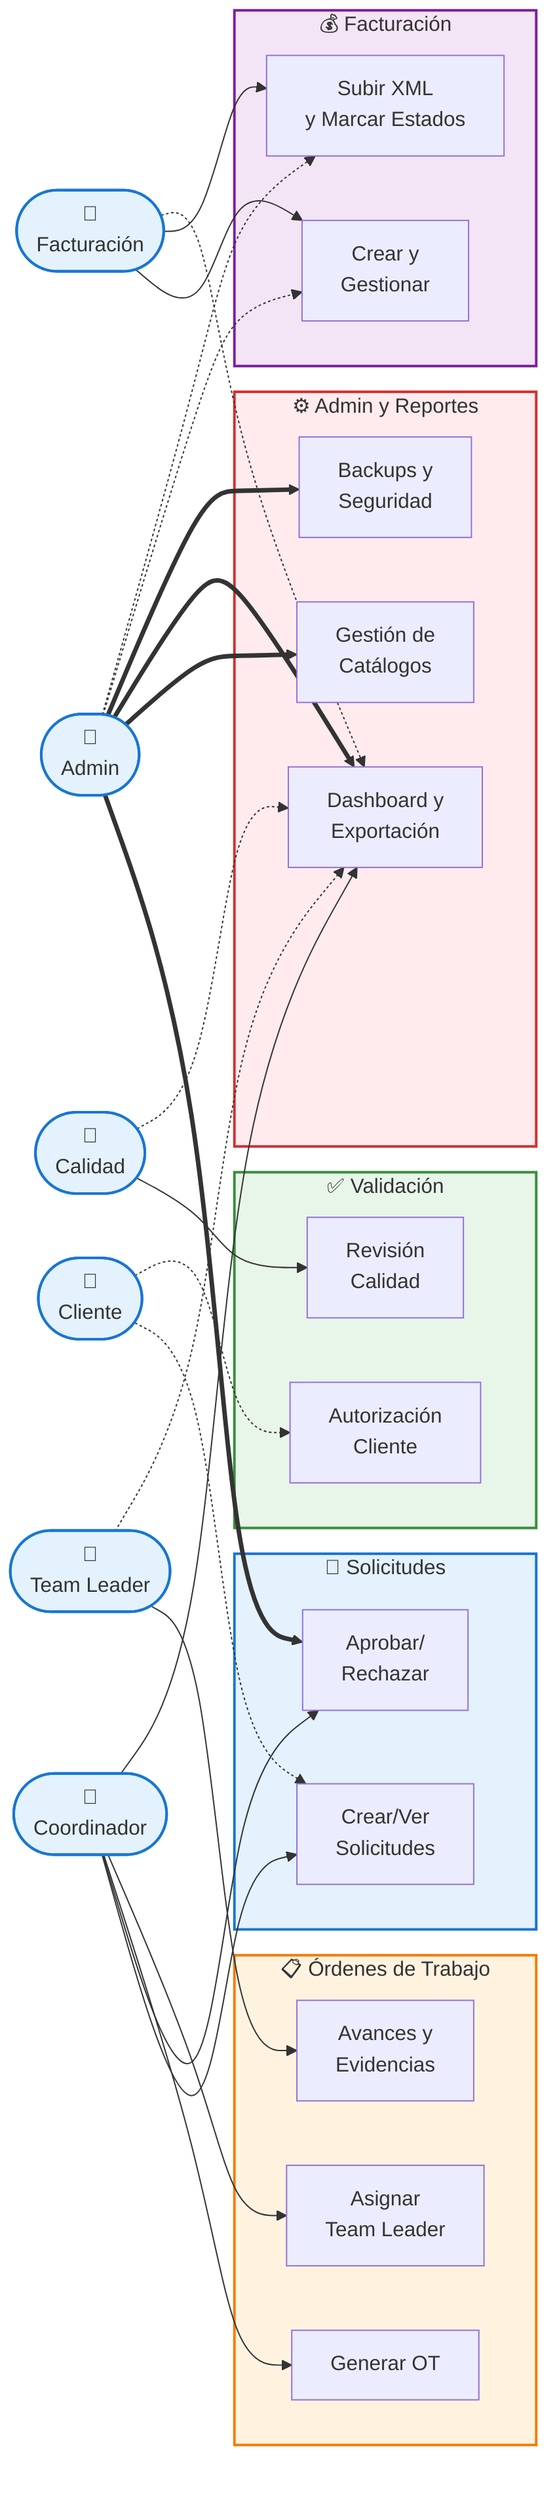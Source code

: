 ﻿graph LR
    %% Actores principales a la izquierda
    Cliente([👤<br/>Cliente])
    Coordinador([👤<br/>Coordinador])
    TeamLeader([👤<br/>Team Leader])
    Calidad([👤<br/>Calidad])
    Facturacion([👤<br/>Facturación])
    Admin([👤<br/>Admin])

    %% Módulos de casos de uso (más compactos)
    subgraph S1[" 📝 Solicitudes "]
        UC1[Crear/Ver<br/>Solicitudes]
        UC2[Aprobar/<br/>Rechazar]
    end

    subgraph S2[" 📋 Órdenes de Trabajo "]
        UC3[Generar OT]
        UC4[Asignar<br/>Team Leader]
        UC5[Avances y<br/>Evidencias]
    end

    subgraph S3[" ✅ Validación "]
        UC6[Revisión<br/>Calidad]
        UC7[Autorización<br/>Cliente]
    end

    subgraph S4[" 💰 Facturación "]
        UC8[Crear y<br/>Gestionar]
        UC9[Subir XML<br/>y Marcar Estados]
    end

    subgraph S5[" ⚙️ Admin y Reportes "]
        UC10[Gestión de<br/>Catálogos]
        UC11[Dashboard y<br/>Exportación]
        UC12[Backups y<br/>Seguridad]
    end

    %% Relaciones Cliente (simplificadas)
    Cliente -.-> UC1
    Cliente -.-> UC7

    %% Relaciones Coordinador
    Coordinador --> UC1
    Coordinador --> UC2
    Coordinador --> UC3
    Coordinador --> UC4
    Coordinador --> UC11

    %% Relaciones Team Leader
    TeamLeader --> UC5
    TeamLeader -.-> UC11

    %% Relaciones Calidad
    Calidad --> UC6
    Calidad -.-> UC11

    %% Relaciones Facturación
    Facturacion --> UC8
    Facturacion --> UC9
    Facturacion -.-> UC11

    %% Relaciones Admin (líneas punteadas para no saturar)
    Admin ==> UC2
    Admin ==> UC10
    Admin ==> UC11
    Admin ==> UC12
    Admin -.-> UC8
    Admin -.-> UC9

    %% Estilos modernos y limpios
    classDef actorStyle fill:#e3f2fd,stroke:#1976d2,stroke-width:2px
    classDef moduloStyle fill:#fff,stroke:#666,stroke-width:1px
    
    class Cliente,Coordinador,TeamLeader,Calidad,Facturacion,Admin actorStyle
    
    style S1 fill:#e3f2fd,stroke:#1976d2,stroke-width:2px
    style S2 fill:#fff3e0,stroke:#f57c00,stroke-width:2px
    style S3 fill:#e8f5e9,stroke:#388e3c,stroke-width:2px
    style S4 fill:#f3e5f5,stroke:#7b1fa2,stroke-width:2px
    style S5 fill:#ffebee,stroke:#d32f2f,stroke-width:2px